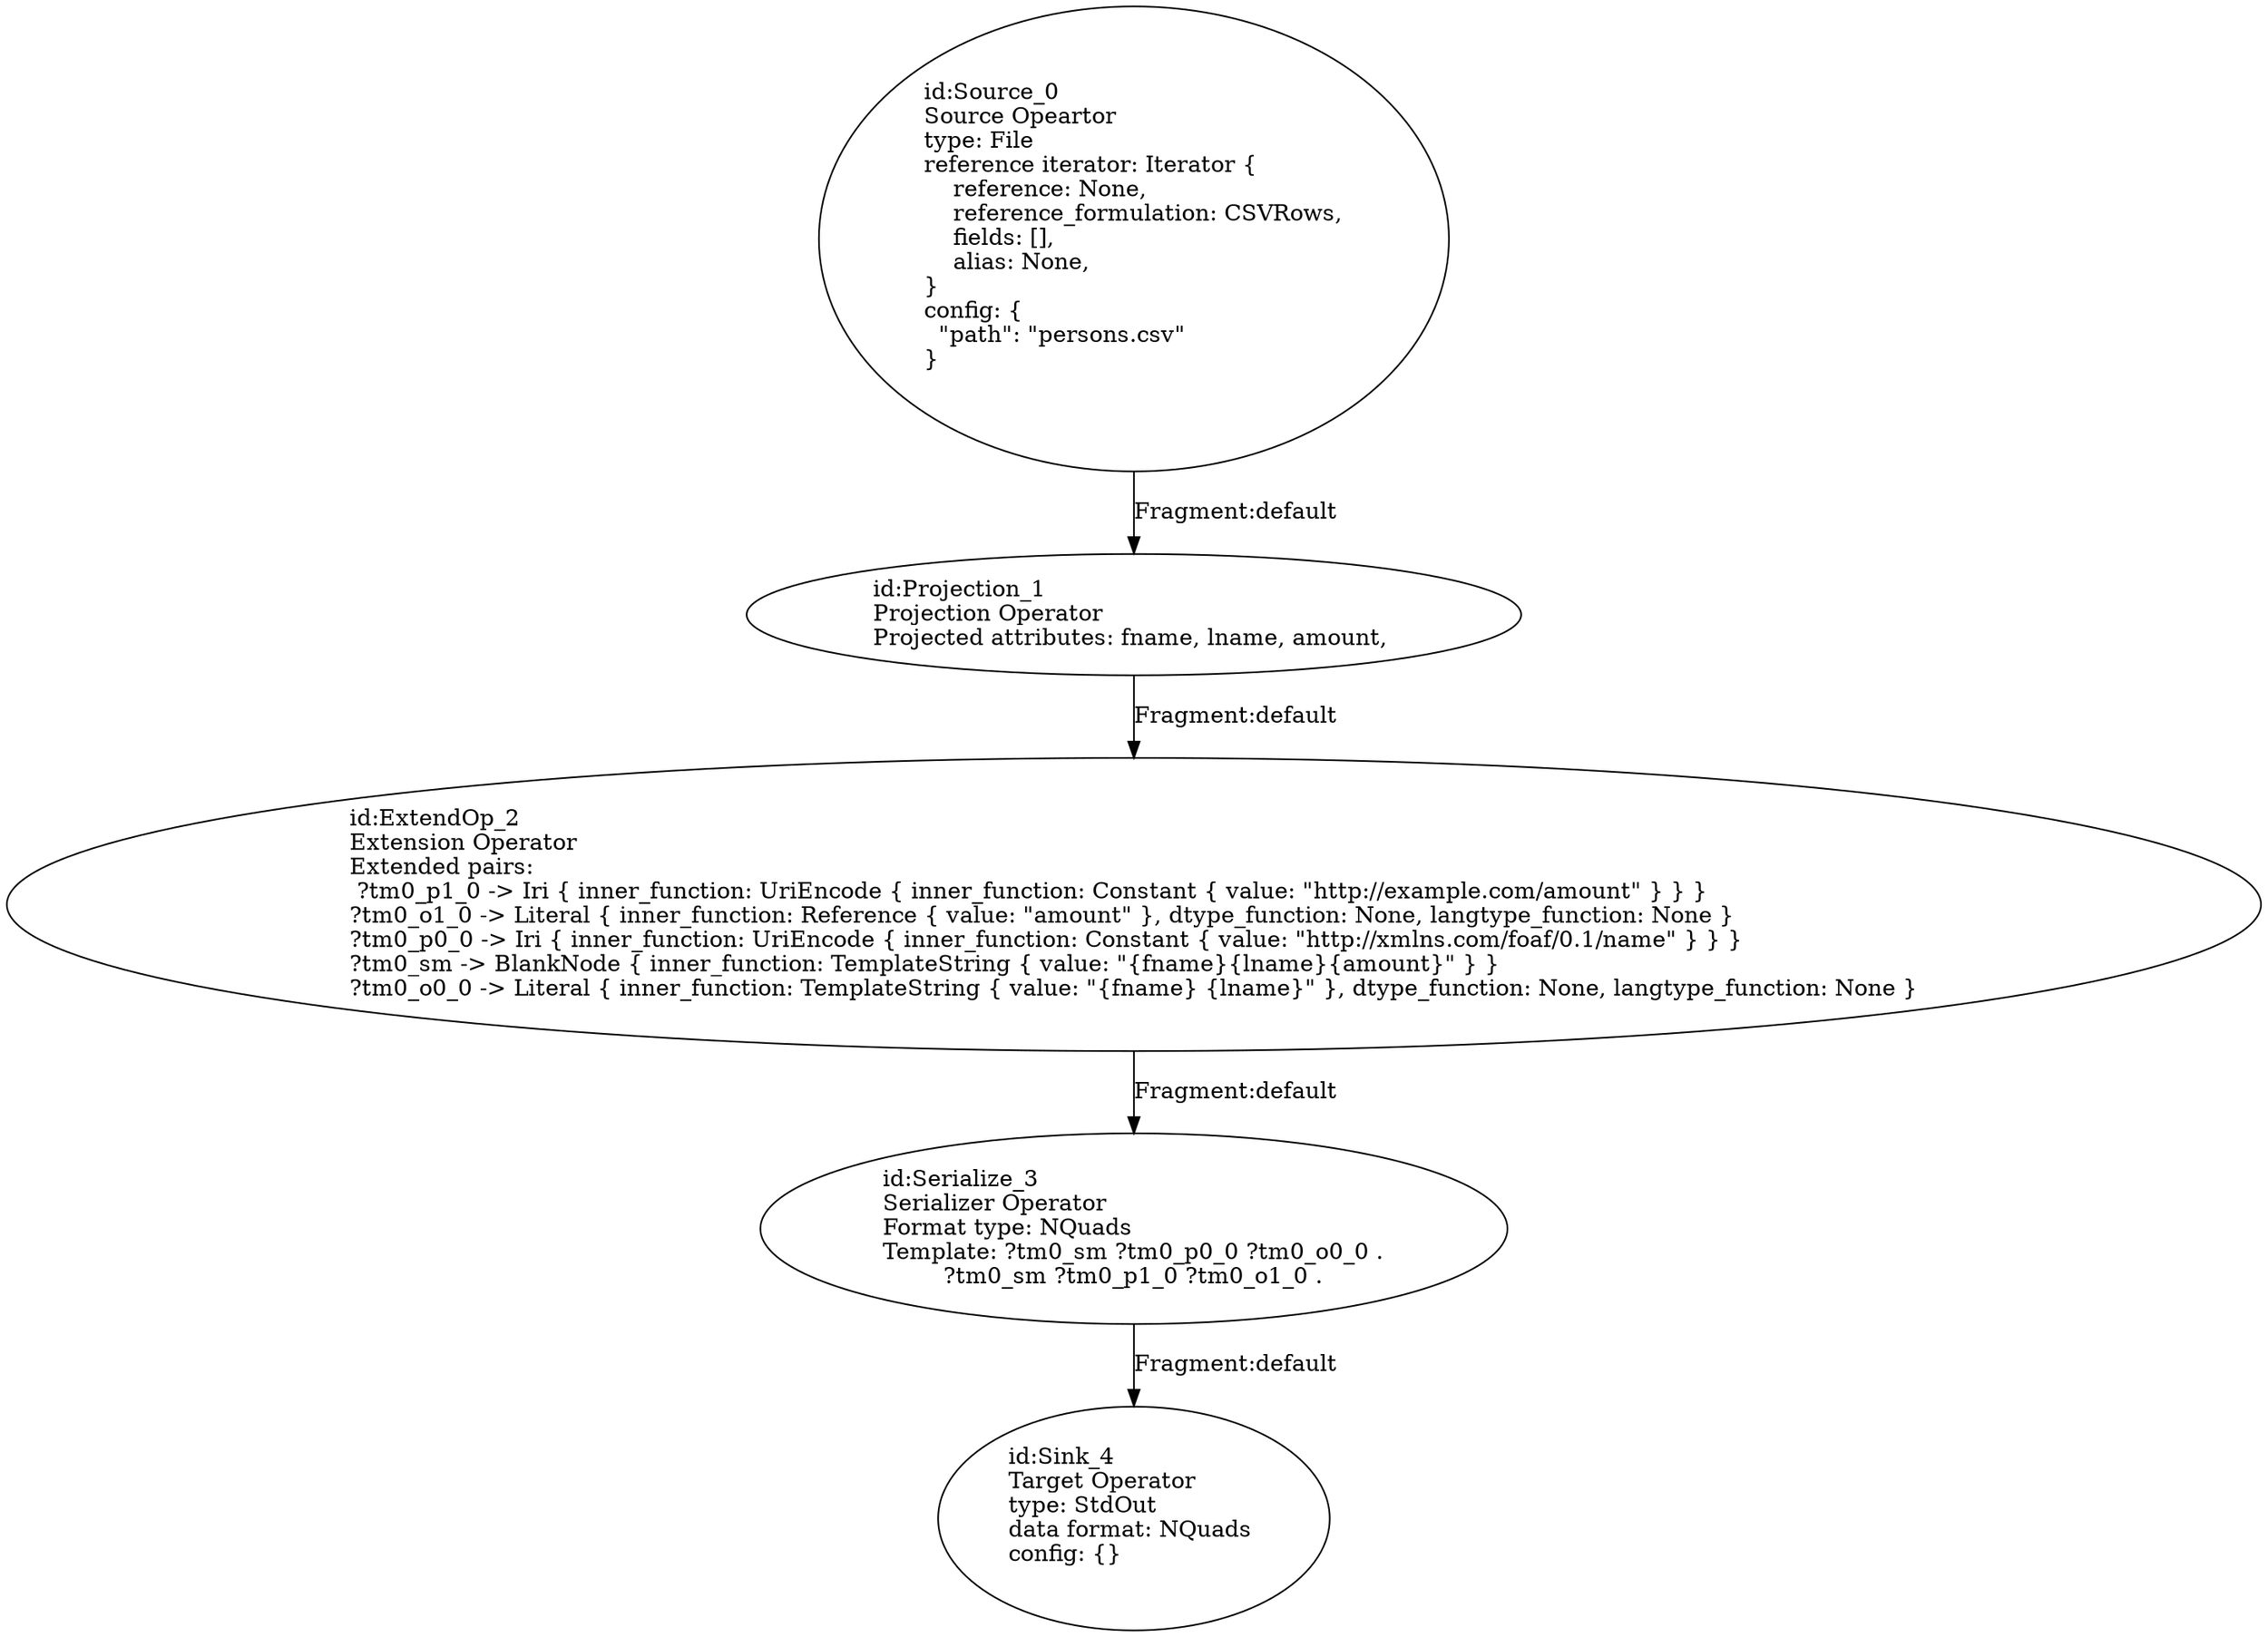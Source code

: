 digraph {
    0 [ label = "id:Source_0 \lSource Opeartor\ltype: File \lreference iterator: Iterator {\l    reference: None,\l    reference_formulation: CSVRows,\l    fields: [],\l    alias: None,\l} \lconfig: {\l  \"path\": \"persons.csv\"\l}\l             " ]
    1 [ label = "id:Projection_1 \lProjection Operator\lProjected attributes: fname, lname, amount, " ]
    2 [ label = "id:ExtendOp_2 \lExtension Operator\lExtended pairs: \l ?tm0_p1_0 -> Iri { inner_function: UriEncode { inner_function: Constant { value: \"http://example.com/amount\" } } }\l?tm0_o1_0 -> Literal { inner_function: Reference { value: \"amount\" }, dtype_function: None, langtype_function: None }\l?tm0_p0_0 -> Iri { inner_function: UriEncode { inner_function: Constant { value: \"http://xmlns.com/foaf/0.1/name\" } } }\l?tm0_sm -> BlankNode { inner_function: TemplateString { value: \"{fname}{lname}{amount}\" } }\l?tm0_o0_0 -> Literal { inner_function: TemplateString { value: \"{fname} {lname}\" }, dtype_function: None, langtype_function: None }" ]
    3 [ label = "id:Serialize_3 \lSerializer Operator\lFormat type: NQuads\lTemplate: ?tm0_sm ?tm0_p0_0 ?tm0_o0_0 .\l?tm0_sm ?tm0_p1_0 ?tm0_o1_0 ." ]
    4 [ label = "id:Sink_4 \lTarget Operator\ltype: StdOut \ldata format: NQuads \lconfig: {}\l             " ]
    0 -> 1 [ label = "Fragment:default" ]
    1 -> 2 [ label = "Fragment:default" ]
    2 -> 3 [ label = "Fragment:default" ]
    3 -> 4 [ label = "Fragment:default" ]
}
